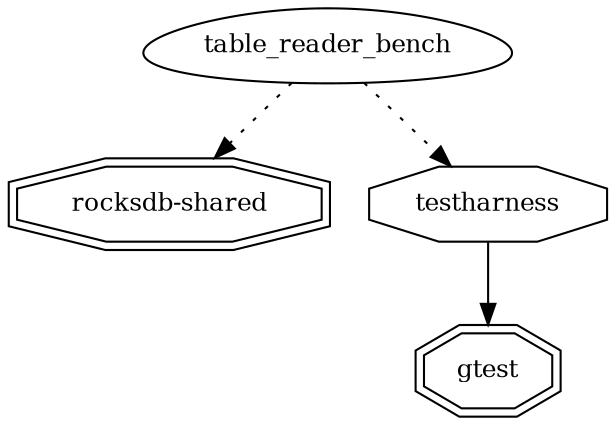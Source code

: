 digraph "table_reader_bench" {
node [
  fontsize = "12"
];
    "node96" [ label = "table_reader_bench", shape = egg ];
    "node50" [ label = "rocksdb-shared", shape = doubleoctagon ];
    "node96" -> "node50" [ style = dotted ] // table_reader_bench -> rocksdb-shared
    "node97" [ label = "testharness", shape = octagon ];
    "node96" -> "node97" [ style = dotted ] // table_reader_bench -> testharness
    "node75" [ label = "gtest", shape = doubleoctagon ];
    "node97" -> "node75"  // testharness -> gtest
}
